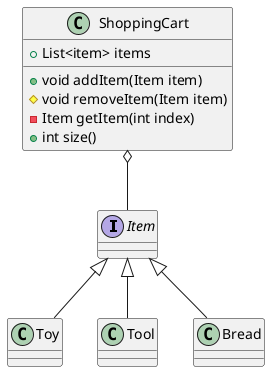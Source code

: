 @startuml
interface Item

Item <|-- Toy
Item <|-- Tool
Item <|-- Bread

class ShoppingCart {
    +List<item> items
    
    +void addItem(Item item)
    #void removeItem(Item item)
    -Item getItem(int index)
    +int size()
}

ShoppingCart o-- Item

@enduml